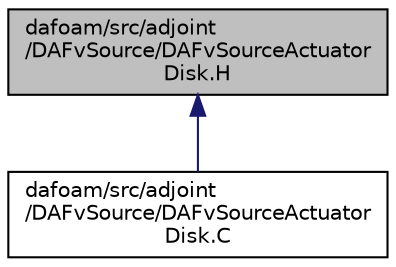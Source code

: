 digraph "dafoam/src/adjoint/DAFvSource/DAFvSourceActuatorDisk.H"
{
  bgcolor="transparent";
  edge [fontname="Helvetica",fontsize="10",labelfontname="Helvetica",labelfontsize="10"];
  node [fontname="Helvetica",fontsize="10",shape=record];
  Node28 [label="dafoam/src/adjoint\l/DAFvSource/DAFvSourceActuator\lDisk.H",height=0.2,width=0.4,color="black", fillcolor="grey75", style="filled", fontcolor="black"];
  Node28 -> Node29 [dir="back",color="midnightblue",fontsize="10",style="solid",fontname="Helvetica"];
  Node29 [label="dafoam/src/adjoint\l/DAFvSource/DAFvSourceActuator\lDisk.C",height=0.2,width=0.4,color="black",URL="$DAFvSourceActuatorDisk_8C.html"];
}
